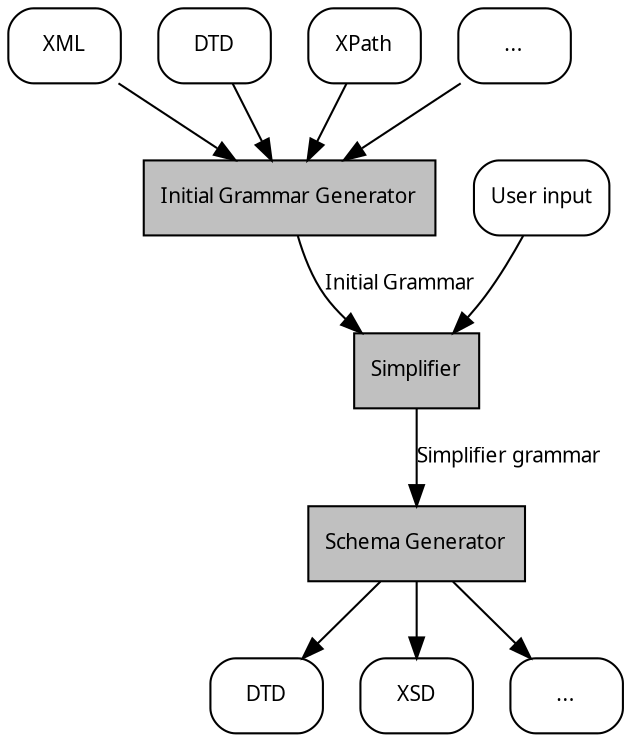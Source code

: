 digraph inference_process {
	node [shape = rectangle, fontname = "TeXGyrePagella-Regular", fontsize = 10];
	edge [fontname = "TeXGyrePagella-Regular", fontsize = 10];

	node [style= rounded];
	input_xml [label = "XML"];
	input_dtd [label = "DTD"];
	input_xpath [label = "XPath"];
	input_misc [label ="..."];
	input_xml -> 1;
	input_dtd -> 1;
	input_xpath -> 1;
	input_misc -> 1;
	1 [label = "Initial Grammar Generator" style = "filled" fillcolor = "grey"];
	1 -> 2 [label = "Initial Grammar"];
	user_input [label = "User input"];
	user_input -> 2;
	2 [label = "Simplifier" style = "filled" fillcolor = "grey"];
	2 -> 3 [label = "Simplifier grammar"];
	3 [label = "Schema Generator" style = "filled" fillcolor = "grey"];
	output_dtd [label = "DTD"];
	output_xsd [label = "XSD"];
	output_misc [label = "..."];
	3 -> output_dtd;
	3 -> output_xsd;
	3 -> output_misc;
}